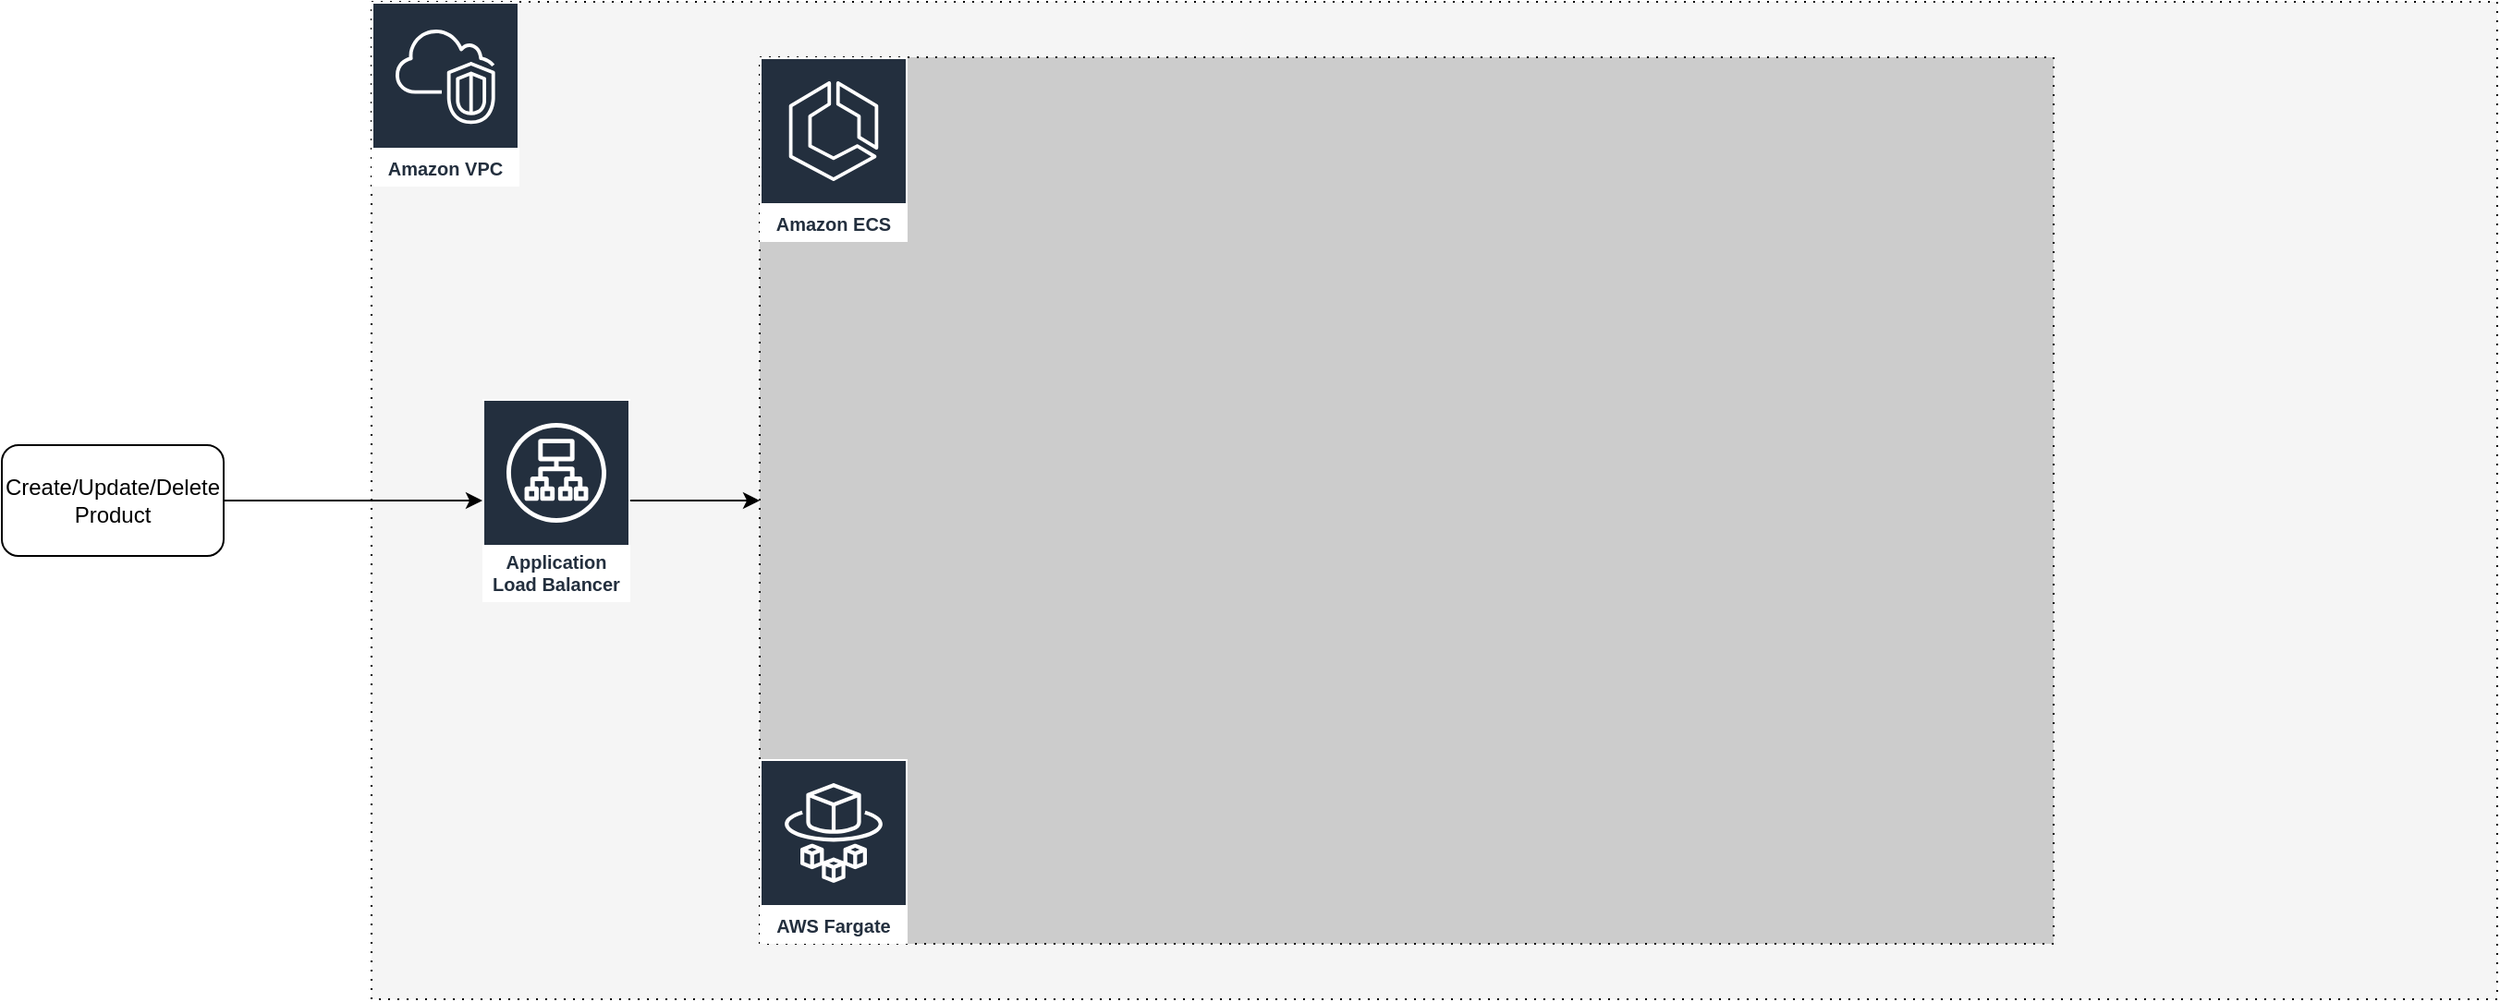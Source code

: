 <mxfile version="24.0.4" type="device">
  <diagram name="Página-1" id="Nb8eBO-7fuOjouRAC0t5">
    <mxGraphModel dx="1300" dy="800" grid="1" gridSize="10" guides="1" tooltips="1" connect="1" arrows="1" fold="1" page="1" pageScale="1" pageWidth="3300" pageHeight="2339" math="0" shadow="0">
      <root>
        <mxCell id="0" />
        <mxCell id="1" parent="0" />
        <mxCell id="yrMBSje_jSCGfZvXyrM8-7" value="" style="rounded=0;whiteSpace=wrap;html=1;fillColor=#f5f5f5;fontColor=#333333;strokeColor=#000000;dashed=1;dashPattern=1 4;" vertex="1" parent="1">
          <mxGeometry x="210" y="30" width="1150" height="540" as="geometry" />
        </mxCell>
        <mxCell id="yrMBSje_jSCGfZvXyrM8-17" style="edgeStyle=orthogonalEdgeStyle;rounded=0;orthogonalLoop=1;jettySize=auto;html=1;exitX=1;exitY=0.5;exitDx=0;exitDy=0;" edge="1" parent="1" source="yrMBSje_jSCGfZvXyrM8-1" target="yrMBSje_jSCGfZvXyrM8-14">
          <mxGeometry relative="1" as="geometry" />
        </mxCell>
        <mxCell id="yrMBSje_jSCGfZvXyrM8-1" value="Create/Update/Delete Product" style="rounded=1;whiteSpace=wrap;html=1;" vertex="1" parent="1">
          <mxGeometry x="10" y="270" width="120" height="60" as="geometry" />
        </mxCell>
        <mxCell id="yrMBSje_jSCGfZvXyrM8-8" value="" style="rounded=0;whiteSpace=wrap;html=1;fillColor=#CCCCCC;fontColor=#333333;strokeColor=#000000;dashed=1;dashPattern=1 4;" vertex="1" parent="1">
          <mxGeometry x="420" y="60" width="700" height="480" as="geometry" />
        </mxCell>
        <mxCell id="yrMBSje_jSCGfZvXyrM8-11" value="Amazon VPC" style="sketch=0;outlineConnect=0;fontColor=#232F3E;gradientColor=none;strokeColor=#ffffff;fillColor=#232F3E;dashed=0;verticalLabelPosition=middle;verticalAlign=bottom;align=center;html=1;whiteSpace=wrap;fontSize=10;fontStyle=1;spacing=3;shape=mxgraph.aws4.productIcon;prIcon=mxgraph.aws4.vpc;" vertex="1" parent="1">
          <mxGeometry x="210" y="30" width="80" height="100" as="geometry" />
        </mxCell>
        <mxCell id="yrMBSje_jSCGfZvXyrM8-12" value="Amazon ECS" style="sketch=0;outlineConnect=0;fontColor=#232F3E;gradientColor=none;strokeColor=#ffffff;fillColor=#232F3E;dashed=0;verticalLabelPosition=middle;verticalAlign=bottom;align=center;html=1;whiteSpace=wrap;fontSize=10;fontStyle=1;spacing=3;shape=mxgraph.aws4.productIcon;prIcon=mxgraph.aws4.ecs;" vertex="1" parent="1">
          <mxGeometry x="420" y="60" width="80" height="100" as="geometry" />
        </mxCell>
        <mxCell id="yrMBSje_jSCGfZvXyrM8-13" value="AWS Fargate" style="sketch=0;outlineConnect=0;fontColor=#232F3E;gradientColor=none;strokeColor=#ffffff;fillColor=#232F3E;dashed=0;verticalLabelPosition=middle;verticalAlign=bottom;align=center;html=1;whiteSpace=wrap;fontSize=10;fontStyle=1;spacing=3;shape=mxgraph.aws4.productIcon;prIcon=mxgraph.aws4.fargate;" vertex="1" parent="1">
          <mxGeometry x="420" y="440" width="80" height="100" as="geometry" />
        </mxCell>
        <mxCell id="yrMBSje_jSCGfZvXyrM8-21" style="edgeStyle=orthogonalEdgeStyle;rounded=0;orthogonalLoop=1;jettySize=auto;html=1;entryX=0;entryY=0.5;entryDx=0;entryDy=0;" edge="1" parent="1" source="yrMBSje_jSCGfZvXyrM8-14" target="yrMBSje_jSCGfZvXyrM8-8">
          <mxGeometry relative="1" as="geometry" />
        </mxCell>
        <mxCell id="yrMBSje_jSCGfZvXyrM8-14" value="Application Load Balancer" style="sketch=0;outlineConnect=0;fontColor=#232F3E;gradientColor=none;strokeColor=#ffffff;fillColor=#232F3E;dashed=0;verticalLabelPosition=middle;verticalAlign=bottom;align=center;html=1;whiteSpace=wrap;fontSize=10;fontStyle=1;spacing=3;shape=mxgraph.aws4.productIcon;prIcon=mxgraph.aws4.application_load_balancer;" vertex="1" parent="1">
          <mxGeometry x="270" y="245" width="80" height="110" as="geometry" />
        </mxCell>
      </root>
    </mxGraphModel>
  </diagram>
</mxfile>
